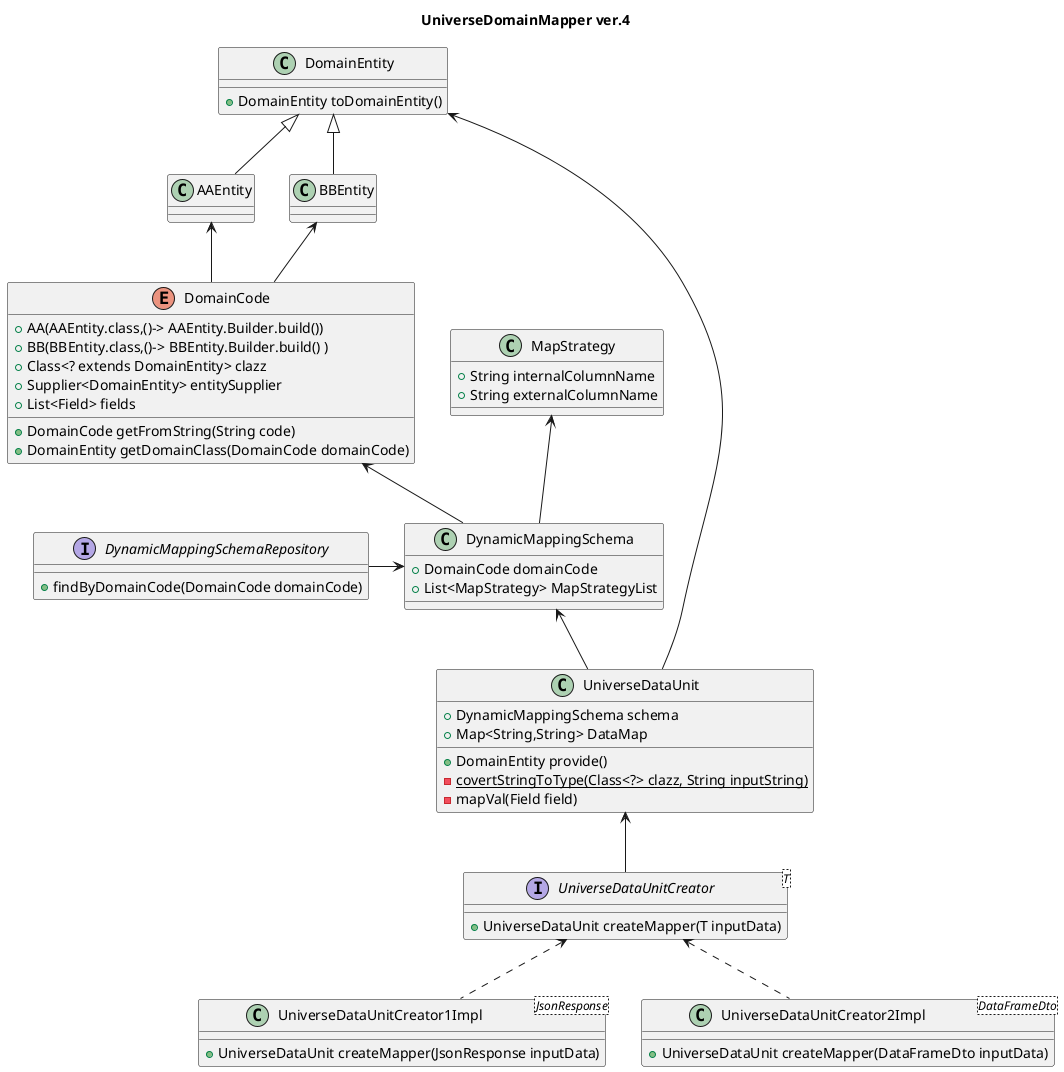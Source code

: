 @startuml
'https://plantuml.com/class-diagram
title: UniverseDomainMapper ver.4

DomainEntity <|-- AAEntity
DomainEntity <|-- BBEntity
DynamicMappingSchema <-- UniverseDataUnit
AAEntity <-- DomainCode
BBEntity <-- DomainCode
MapStrategy <-- DynamicMappingSchema
DomainEntity <-- UniverseDataUnit
DomainCode <-- DynamicMappingSchema
DynamicMappingSchema <-l- DynamicMappingSchemaRepository
UniverseDataUnit <-- UniverseDataUnitCreator
UniverseDataUnitCreator <.. UniverseDataUnitCreator1Impl
UniverseDataUnitCreator <.. UniverseDataUnitCreator2Impl

interface UniverseDataUnitCreator<T>{
+ UniverseDataUnit createMapper(T inputData)
}

class UniverseDataUnitCreator1Impl<JsonResponse>{
+ UniverseDataUnit createMapper(JsonResponse inputData)
}

class UniverseDataUnitCreator2Impl<DataFrameDto>{
+ UniverseDataUnit createMapper(DataFrameDto inputData)
}



interface DynamicMappingSchemaRepository{
+findByDomainCode(DomainCode domainCode)
}


class DomainEntity{
+ DomainEntity toDomainEntity()
}

class UniverseDataUnit{
+ DynamicMappingSchema schema
+ Map<String,String> DataMap
+ DomainEntity provide()
- {static} covertStringToType(Class<?> clazz, String inputString)
- mapVal(Field field)
}

class DynamicMappingSchema{
+ DomainCode domainCode
+ List<MapStrategy> MapStrategyList
}

class AAEntity {
}

class BBEntity {
}

class MapStrategy{
+ String internalColumnName
+ String externalColumnName
}

enum DomainCode {
+{field}AA(AAEntity.class,()-> AAEntity.Builder.build())
+{field}BB(BBEntity.class,()-> BBEntity.Builder.build() )
+ Class<? extends DomainEntity> clazz
+ Supplier<DomainEntity> entitySupplier
+ List<Field> fields
+ DomainCode getFromString(String code)
+ DomainEntity getDomainClass(DomainCode domainCode)
}

@enduml
